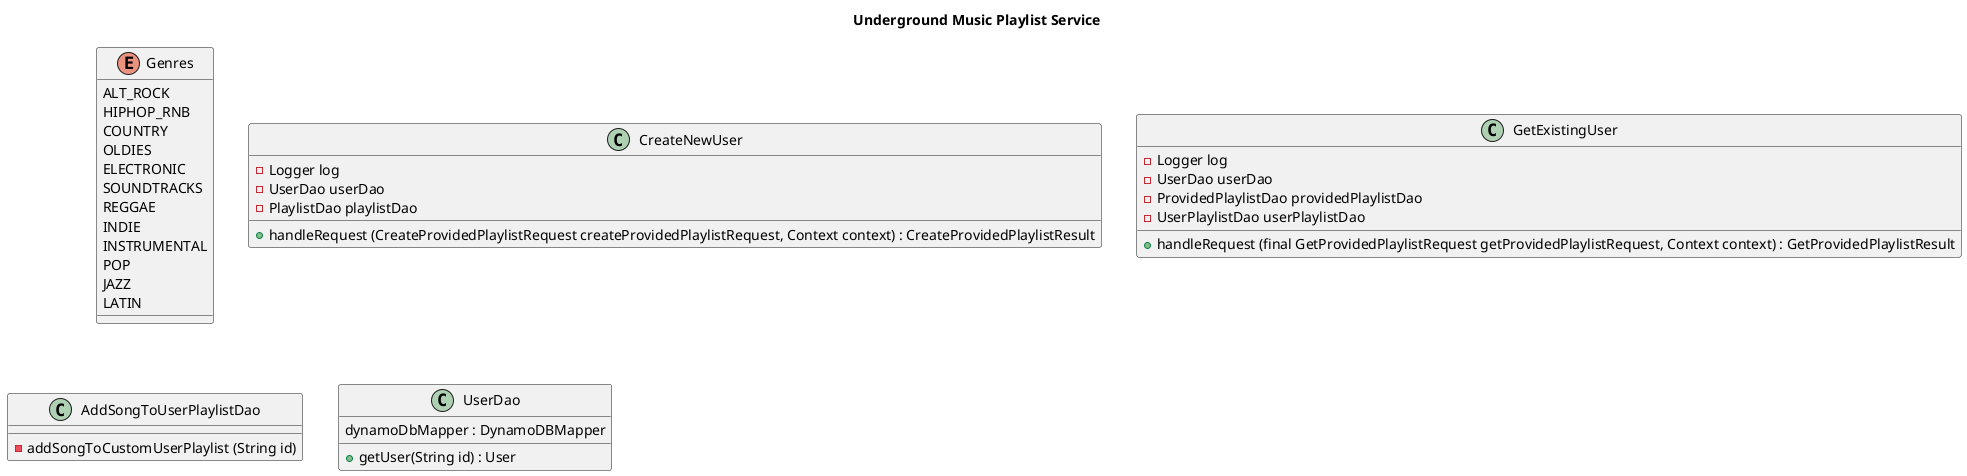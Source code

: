 @startuml
'https://plantuml.com/class-diagram

title Underground Music Playlist Service

enum Genres {
    ALT_ROCK
    HIPHOP_RNB
    COUNTRY
    OLDIES
    ELECTRONIC
    SOUNDTRACKS
    REGGAE
    INDIE
    INSTRUMENTAL
    POP
    JAZZ
    LATIN
}

class CreateNewUser {
    -Logger log
    -UserDao userDao
    -PlaylistDao playlistDao
    +handleRequest (CreateProvidedPlaylistRequest createProvidedPlaylistRequest, Context context) : CreateProvidedPlaylistResult
}

class GetExistingUser {
    -Logger log
    -UserDao userDao
    -ProvidedPlaylistDao providedPlaylistDao
    -UserPlaylistDao userPlaylistDao
    +handleRequest (final GetProvidedPlaylistRequest getProvidedPlaylistRequest, Context context) : GetProvidedPlaylistResult
}

class AddSongToUserPlaylistDao {
    -addSongToCustomUserPlaylist (String id)
}


class UserDao {
    dynamoDbMapper : DynamoDBMapper
    +getUser(String id) : User
}

newpage

class CreateProvidedPlaylistRequest {
    -getSongsByGenre
    -AddSongToProvidedPlaylist
}

class GetProvidedPlaylistRequest {
    -getPlaylist (String id)
}

class GetProvidedPlaylistResult {
    -Logger log
    -ProvidedPlaylistDao providedPlaylistDao
}
newpage

class User {
    @DynamoDBHashKey id : String
    name : String
    customerId : String
    providedPlaylistId : String
    personalPlaylistId : String
    genreTags : Set<String>
    +String : getId()
    +void setId(String id)
}

class Playlist {
    songId : String
    songName : String
    genreTags : Set<String>
}

newpage

class InvalidUserIdException {
    -{static} long serialVersionUID
}

class InvalidCharacterException {
    -{static} long serialVersionUID
}
@enduml